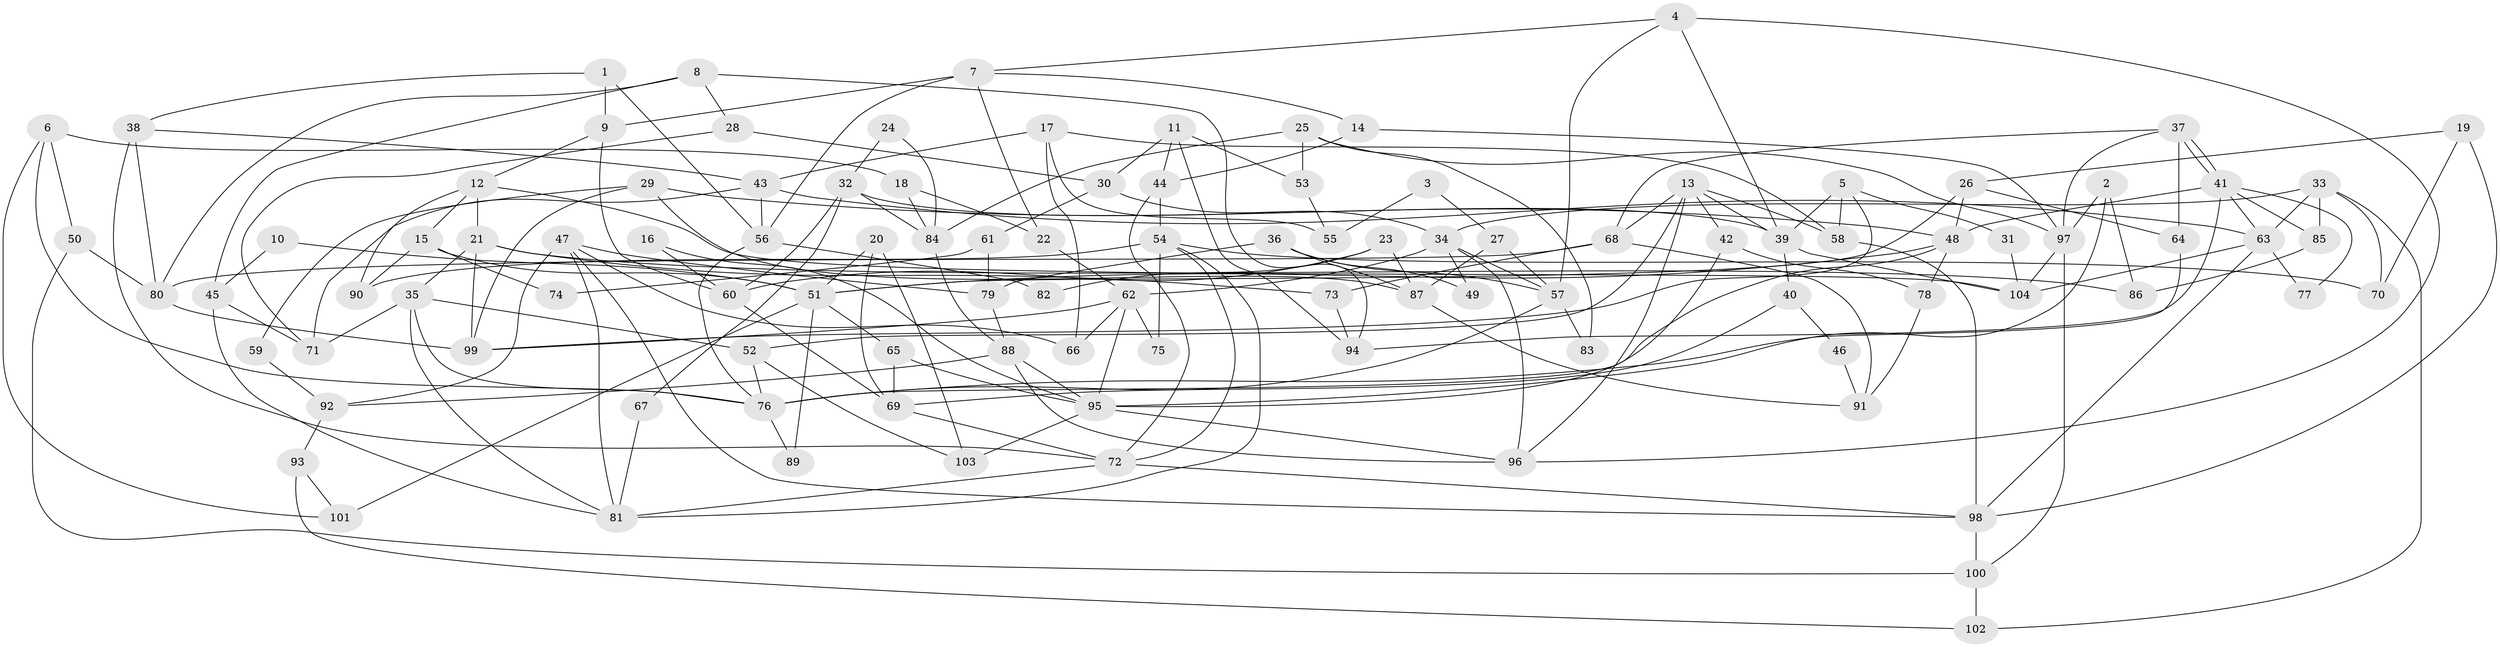 // coarse degree distribution, {4: 0.22580645161290322, 2: 0.16129032258064516, 3: 0.20967741935483872, 5: 0.14516129032258066, 6: 0.11290322580645161, 9: 0.03225806451612903, 7: 0.08064516129032258, 10: 0.016129032258064516, 11: 0.016129032258064516}
// Generated by graph-tools (version 1.1) at 2025/53/03/04/25 21:53:03]
// undirected, 104 vertices, 208 edges
graph export_dot {
graph [start="1"]
  node [color=gray90,style=filled];
  1;
  2;
  3;
  4;
  5;
  6;
  7;
  8;
  9;
  10;
  11;
  12;
  13;
  14;
  15;
  16;
  17;
  18;
  19;
  20;
  21;
  22;
  23;
  24;
  25;
  26;
  27;
  28;
  29;
  30;
  31;
  32;
  33;
  34;
  35;
  36;
  37;
  38;
  39;
  40;
  41;
  42;
  43;
  44;
  45;
  46;
  47;
  48;
  49;
  50;
  51;
  52;
  53;
  54;
  55;
  56;
  57;
  58;
  59;
  60;
  61;
  62;
  63;
  64;
  65;
  66;
  67;
  68;
  69;
  70;
  71;
  72;
  73;
  74;
  75;
  76;
  77;
  78;
  79;
  80;
  81;
  82;
  83;
  84;
  85;
  86;
  87;
  88;
  89;
  90;
  91;
  92;
  93;
  94;
  95;
  96;
  97;
  98;
  99;
  100;
  101;
  102;
  103;
  104;
  1 -- 9;
  1 -- 56;
  1 -- 38;
  2 -- 86;
  2 -- 95;
  2 -- 97;
  3 -- 55;
  3 -- 27;
  4 -- 96;
  4 -- 7;
  4 -- 39;
  4 -- 57;
  5 -- 39;
  5 -- 99;
  5 -- 31;
  5 -- 58;
  6 -- 50;
  6 -- 76;
  6 -- 18;
  6 -- 101;
  7 -- 14;
  7 -- 56;
  7 -- 9;
  7 -- 22;
  8 -- 80;
  8 -- 94;
  8 -- 28;
  8 -- 45;
  9 -- 12;
  9 -- 60;
  10 -- 45;
  10 -- 51;
  11 -- 94;
  11 -- 30;
  11 -- 44;
  11 -- 53;
  12 -- 104;
  12 -- 90;
  12 -- 15;
  12 -- 21;
  13 -- 58;
  13 -- 39;
  13 -- 42;
  13 -- 52;
  13 -- 68;
  13 -- 96;
  14 -- 44;
  14 -- 97;
  15 -- 51;
  15 -- 74;
  15 -- 90;
  16 -- 60;
  16 -- 95;
  17 -- 43;
  17 -- 66;
  17 -- 55;
  17 -- 58;
  18 -- 84;
  18 -- 22;
  19 -- 70;
  19 -- 98;
  19 -- 26;
  20 -- 103;
  20 -- 51;
  20 -- 69;
  21 -- 35;
  21 -- 73;
  21 -- 86;
  21 -- 99;
  22 -- 62;
  23 -- 60;
  23 -- 87;
  23 -- 82;
  24 -- 32;
  24 -- 84;
  25 -- 84;
  25 -- 97;
  25 -- 53;
  25 -- 83;
  26 -- 48;
  26 -- 51;
  26 -- 64;
  27 -- 57;
  27 -- 87;
  28 -- 71;
  28 -- 30;
  29 -- 99;
  29 -- 48;
  29 -- 59;
  29 -- 87;
  30 -- 34;
  30 -- 61;
  31 -- 104;
  32 -- 60;
  32 -- 39;
  32 -- 67;
  32 -- 84;
  33 -- 34;
  33 -- 102;
  33 -- 63;
  33 -- 70;
  33 -- 85;
  34 -- 96;
  34 -- 57;
  34 -- 49;
  34 -- 62;
  35 -- 76;
  35 -- 52;
  35 -- 71;
  35 -- 81;
  36 -- 79;
  36 -- 87;
  36 -- 49;
  36 -- 57;
  37 -- 41;
  37 -- 41;
  37 -- 68;
  37 -- 64;
  37 -- 97;
  38 -- 72;
  38 -- 43;
  38 -- 80;
  39 -- 104;
  39 -- 40;
  40 -- 69;
  40 -- 46;
  41 -- 63;
  41 -- 48;
  41 -- 77;
  41 -- 85;
  41 -- 94;
  42 -- 95;
  42 -- 78;
  43 -- 71;
  43 -- 56;
  43 -- 63;
  44 -- 72;
  44 -- 54;
  45 -- 81;
  45 -- 71;
  46 -- 91;
  47 -- 81;
  47 -- 98;
  47 -- 66;
  47 -- 79;
  47 -- 92;
  48 -- 76;
  48 -- 51;
  48 -- 78;
  50 -- 100;
  50 -- 80;
  51 -- 65;
  51 -- 89;
  51 -- 101;
  52 -- 76;
  52 -- 103;
  53 -- 55;
  54 -- 81;
  54 -- 70;
  54 -- 72;
  54 -- 75;
  54 -- 90;
  56 -- 76;
  56 -- 82;
  57 -- 76;
  57 -- 83;
  58 -- 98;
  59 -- 92;
  60 -- 69;
  61 -- 79;
  61 -- 74;
  62 -- 66;
  62 -- 75;
  62 -- 95;
  62 -- 99;
  63 -- 77;
  63 -- 98;
  63 -- 104;
  64 -- 76;
  65 -- 69;
  65 -- 95;
  67 -- 81;
  68 -- 80;
  68 -- 73;
  68 -- 91;
  69 -- 72;
  72 -- 98;
  72 -- 81;
  73 -- 94;
  76 -- 89;
  78 -- 91;
  79 -- 88;
  80 -- 99;
  84 -- 88;
  85 -- 86;
  87 -- 91;
  88 -- 95;
  88 -- 96;
  88 -- 92;
  92 -- 93;
  93 -- 101;
  93 -- 102;
  95 -- 96;
  95 -- 103;
  97 -- 100;
  97 -- 104;
  98 -- 100;
  100 -- 102;
}
